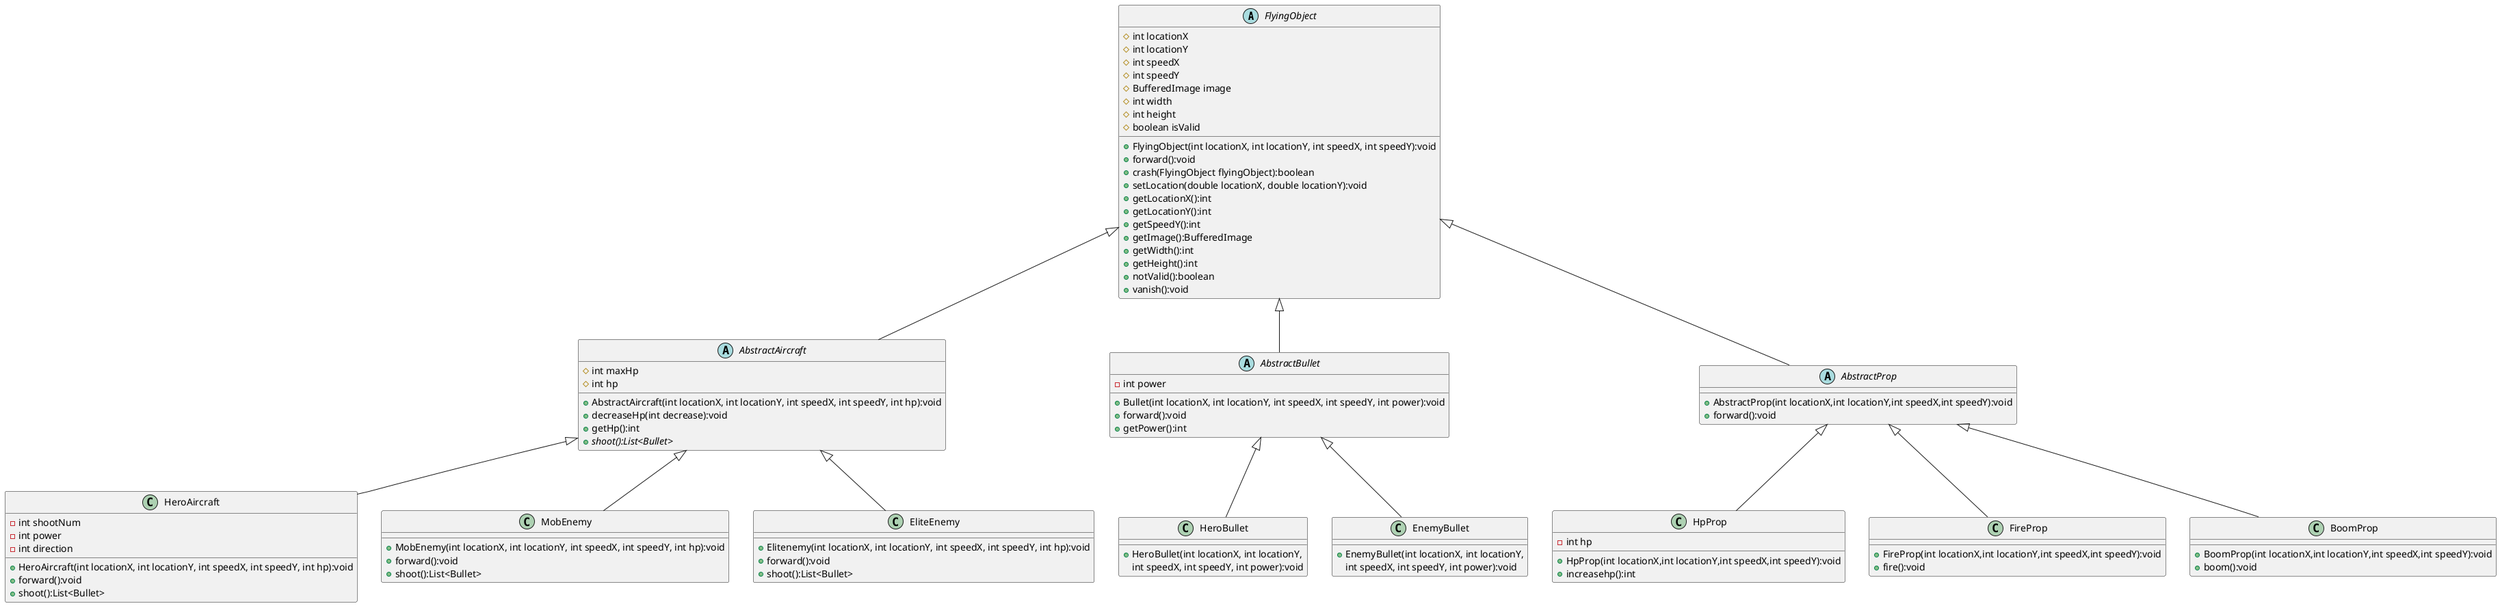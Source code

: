 @startuml
'https://plantuml.com/class-diagram

abstract class FlyingObject
{
    # int locationX
    # int locationY
    # int speedX
    # int speedY
    # BufferedImage image
    # int width
    # int height
    # boolean isValid

    + FlyingObject(int locationX, int locationY, int speedX, int speedY):void
    + forward():void
    + crash(FlyingObject flyingObject):boolean
    + setLocation(double locationX, double locationY):void
    + getLocationX():int
    + getLocationY():int
    + getSpeedY():int
    + getImage():BufferedImage
    + getWidth():int
    + getHeight():int
    + notValid():boolean
    + vanish():void
}
abstract class AbstractAircraft
{
	# int maxHp
    # int hp
    + AbstractAircraft(int locationX, int locationY, int speedX, int speedY, int hp):void
    + decreaseHp(int decrease):void
    + getHp():int
    + {abstract} shoot():List<Bullet>
 }

abstract class AbstractBullet
{
    - int power
    + Bullet(int locationX, int locationY, int speedX, int speedY, int power):void
    + forward():void
	+ getPower():int
}

abstract class AbstractProp
{
    +AbstractProp(int locationX,int locationY,int speedX,int speedY):void
    +forward():void
}

FlyingObject <|-- AbstractAircraft
FlyingObject <|-- AbstractBullet
FlyingObject <|-- AbstractProp

AbstractAircraft <|-- HeroAircraft
AbstractAircraft <|-- MobEnemy
AbstractAircraft <|-- EliteEnemy

AbstractBullet <|-- HeroBullet
AbstractBullet <|-- EnemyBullet

AbstractProp <|-- HpProp
AbstractProp <|-- FireProp
AbstractProp <|-- BoomProp

class HeroAircraft {
    - int shootNum
    - int power
    - int direction
    + HeroAircraft(int locationX, int locationY, int speedX, int speedY, int hp):void
    + forward():void
    + shoot():List<Bullet>
}

class MobEnemy {
    + MobEnemy(int locationX, int locationY, int speedX, int speedY, int hp):void
    + forward():void
    + shoot():List<Bullet>
}

class EliteEnemy {
    + Elitenemy(int locationX, int locationY, int speedX, int speedY, int hp):void
    + forward():void
    + shoot():List<Bullet>
}

class HpProp{
    -int hp
    +HpProp(int locationX,int locationY,int speedX,int speedY):void
    +increasehp():int
}

class FireProp{
    +FireProp(int locationX,int locationY,int speedX,int speedY):void
    +fire():void
}

class BoomProp{
    +BoomProp(int locationX,int locationY,int speedX,int speedY):void
    +boom():void
}




class HeroBullet {
    + HeroBullet(int locationX, int locationY,
     int speedX, int speedY, int power):void
}

class EnemyBullet {
    + EnemyBullet(int locationX, int locationY,
     int speedX, int speedY, int power):void
}

@enduml